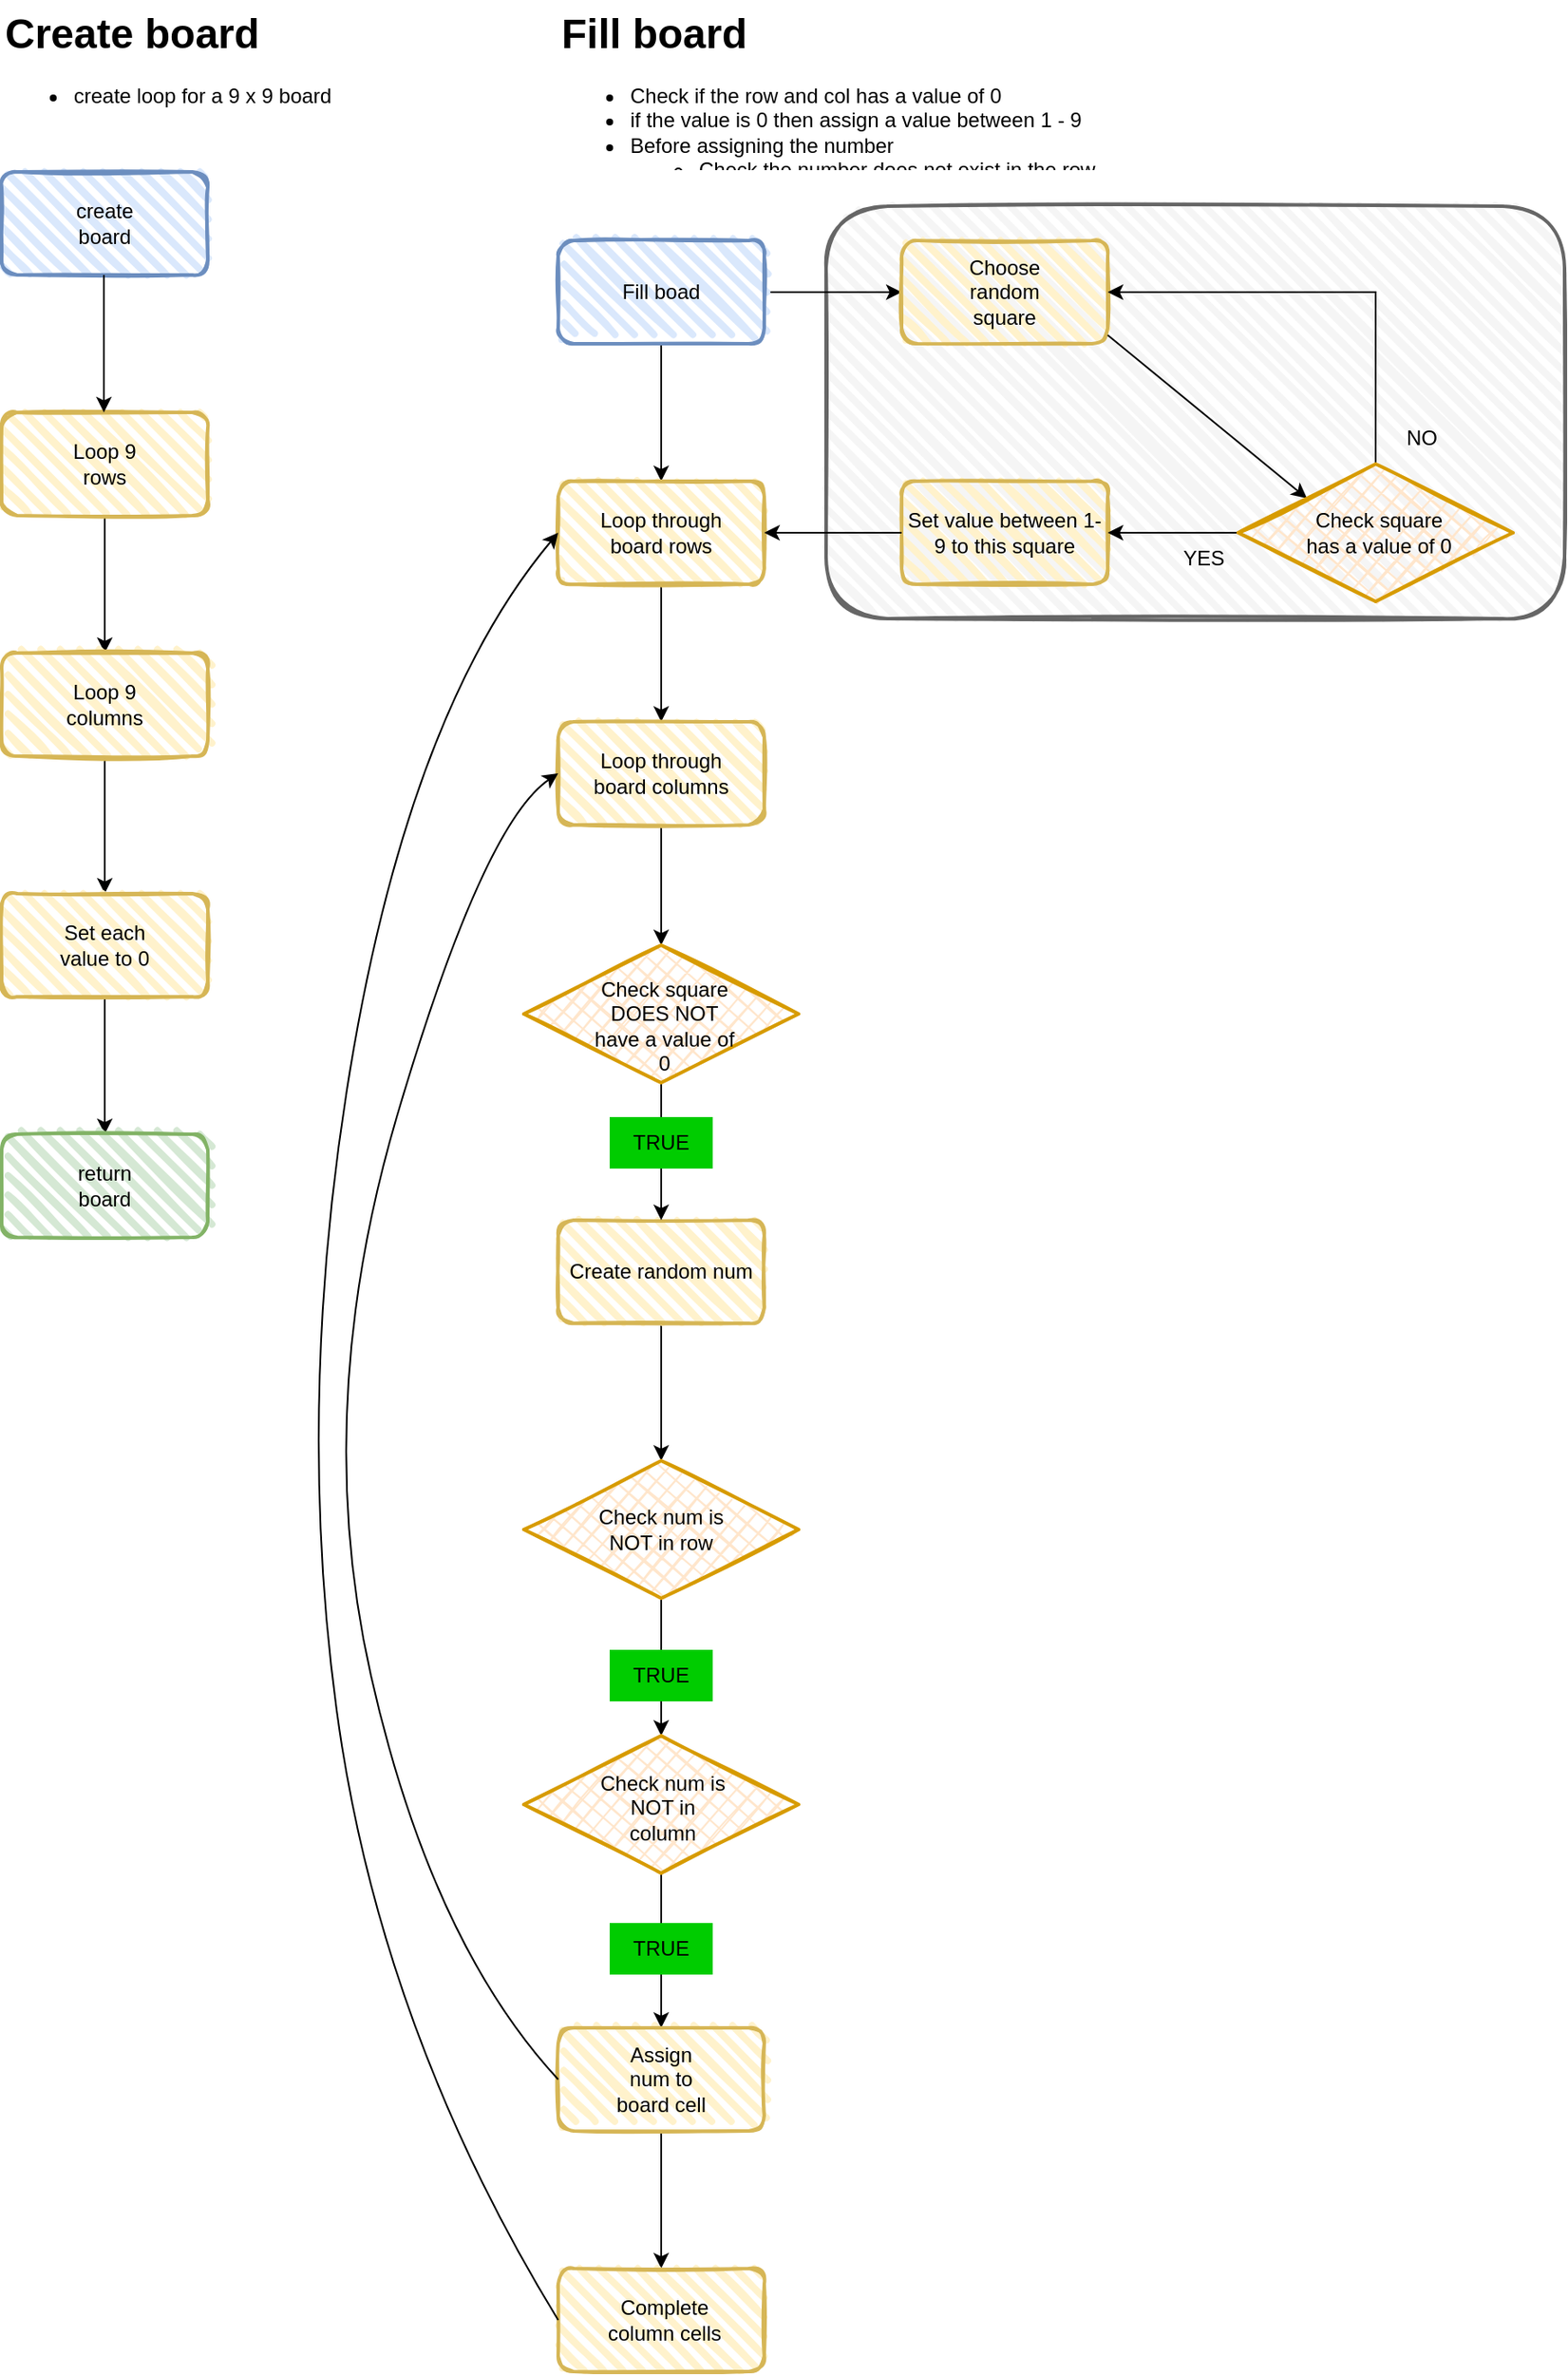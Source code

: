 <mxfile version="20.8.20" type="github">
  <diagram id="C5RBs43oDa-KdzZeNtuy" name="Page-1">
    <mxGraphModel dx="1434" dy="1846" grid="1" gridSize="10" guides="1" tooltips="1" connect="1" arrows="1" fold="1" page="1" pageScale="1" pageWidth="827" pageHeight="1169" math="0" shadow="0">
      <root>
        <mxCell id="WIyWlLk6GJQsqaUBKTNV-0" />
        <mxCell id="WIyWlLk6GJQsqaUBKTNV-1" parent="WIyWlLk6GJQsqaUBKTNV-0" />
        <mxCell id="CyxNVvdQWvEYHXwhOmgi-85" value="" style="edgeStyle=orthogonalEdgeStyle;rounded=0;orthogonalLoop=1;jettySize=auto;html=1;" edge="1" parent="WIyWlLk6GJQsqaUBKTNV-1" source="CyxNVvdQWvEYHXwhOmgi-82">
          <mxGeometry relative="1" as="geometry">
            <mxPoint x="414" y="870" as="targetPoint" />
          </mxGeometry>
        </mxCell>
        <mxCell id="CyxNVvdQWvEYHXwhOmgi-82" value="" style="rounded=1;whiteSpace=wrap;html=1;strokeWidth=2;fillWeight=4;hachureGap=8;hachureAngle=45;fillColor=#fff2cc;sketch=1;strokeColor=#d6b656;" vertex="1" parent="WIyWlLk6GJQsqaUBKTNV-1">
          <mxGeometry x="354" y="730" width="120" height="60" as="geometry" />
        </mxCell>
        <mxCell id="CyxNVvdQWvEYHXwhOmgi-78" value="" style="rounded=1;whiteSpace=wrap;html=1;strokeWidth=2;fillWeight=4;hachureGap=8;hachureAngle=45;fillColor=#f5f5f5;sketch=1;fontColor=#333333;strokeColor=#666666;" vertex="1" parent="WIyWlLk6GJQsqaUBKTNV-1">
          <mxGeometry x="510" y="140" width="430" height="240" as="geometry" />
        </mxCell>
        <mxCell id="CyxNVvdQWvEYHXwhOmgi-0" value="" style="rounded=1;whiteSpace=wrap;html=1;strokeWidth=2;fillWeight=4;hachureGap=8;hachureAngle=45;fillColor=#dae8fc;sketch=1;strokeColor=#6c8ebf;" vertex="1" parent="WIyWlLk6GJQsqaUBKTNV-1">
          <mxGeometry x="30" y="120" width="120" height="60" as="geometry" />
        </mxCell>
        <mxCell id="CyxNVvdQWvEYHXwhOmgi-3" value="" style="group" vertex="1" connectable="0" parent="WIyWlLk6GJQsqaUBKTNV-1">
          <mxGeometry x="30" y="20" width="210" height="80" as="geometry" />
        </mxCell>
        <mxCell id="CyxNVvdQWvEYHXwhOmgi-1" value="&lt;ul&gt;&lt;li&gt;create loop for a 9 x 9 board&lt;br&gt;&lt;/li&gt;&lt;/ul&gt;" style="text;strokeColor=none;fillColor=none;html=1;whiteSpace=wrap;verticalAlign=top;overflow=hidden;align=left;" vertex="1" parent="CyxNVvdQWvEYHXwhOmgi-3">
          <mxGeometry y="30" width="210.0" height="50" as="geometry" />
        </mxCell>
        <mxCell id="CyxNVvdQWvEYHXwhOmgi-2" value="&lt;div&gt;Create board&lt;br&gt;&lt;/div&gt;" style="text;strokeColor=none;fillColor=none;html=1;fontSize=24;fontStyle=1;verticalAlign=middle;align=left;" vertex="1" parent="CyxNVvdQWvEYHXwhOmgi-3">
          <mxGeometry width="160" height="40" as="geometry" />
        </mxCell>
        <mxCell id="CyxNVvdQWvEYHXwhOmgi-4" value="create board" style="text;html=1;strokeColor=none;fillColor=none;align=center;verticalAlign=middle;whiteSpace=wrap;rounded=0;" vertex="1" parent="WIyWlLk6GJQsqaUBKTNV-1">
          <mxGeometry x="60" y="135" width="60" height="30" as="geometry" />
        </mxCell>
        <mxCell id="CyxNVvdQWvEYHXwhOmgi-14" value="" style="edgeStyle=orthogonalEdgeStyle;rounded=0;orthogonalLoop=1;jettySize=auto;html=1;" edge="1" parent="WIyWlLk6GJQsqaUBKTNV-1" source="CyxNVvdQWvEYHXwhOmgi-10" target="CyxNVvdQWvEYHXwhOmgi-13">
          <mxGeometry relative="1" as="geometry" />
        </mxCell>
        <mxCell id="CyxNVvdQWvEYHXwhOmgi-10" value="" style="rounded=1;whiteSpace=wrap;html=1;strokeWidth=2;fillWeight=4;hachureGap=8;hachureAngle=45;fillColor=#fff2cc;sketch=1;strokeColor=#d6b656;" vertex="1" parent="WIyWlLk6GJQsqaUBKTNV-1">
          <mxGeometry x="30" y="260" width="120" height="60" as="geometry" />
        </mxCell>
        <mxCell id="CyxNVvdQWvEYHXwhOmgi-12" value="Loop 9 rows" style="text;html=1;strokeColor=none;fillColor=none;align=center;verticalAlign=middle;whiteSpace=wrap;rounded=0;" vertex="1" parent="WIyWlLk6GJQsqaUBKTNV-1">
          <mxGeometry x="60" y="275" width="60" height="30" as="geometry" />
        </mxCell>
        <mxCell id="CyxNVvdQWvEYHXwhOmgi-17" value="" style="edgeStyle=orthogonalEdgeStyle;rounded=0;orthogonalLoop=1;jettySize=auto;html=1;" edge="1" parent="WIyWlLk6GJQsqaUBKTNV-1" source="CyxNVvdQWvEYHXwhOmgi-13" target="CyxNVvdQWvEYHXwhOmgi-16">
          <mxGeometry relative="1" as="geometry" />
        </mxCell>
        <mxCell id="CyxNVvdQWvEYHXwhOmgi-13" value="" style="rounded=1;whiteSpace=wrap;html=1;strokeWidth=2;fillWeight=4;hachureGap=8;hachureAngle=45;fillColor=#fff2cc;sketch=1;strokeColor=#d6b656;" vertex="1" parent="WIyWlLk6GJQsqaUBKTNV-1">
          <mxGeometry x="30" y="400" width="120" height="60" as="geometry" />
        </mxCell>
        <mxCell id="CyxNVvdQWvEYHXwhOmgi-15" value="Loop 9 columns" style="text;html=1;strokeColor=none;fillColor=none;align=center;verticalAlign=middle;whiteSpace=wrap;rounded=0;" vertex="1" parent="WIyWlLk6GJQsqaUBKTNV-1">
          <mxGeometry x="60" y="415" width="60" height="30" as="geometry" />
        </mxCell>
        <mxCell id="CyxNVvdQWvEYHXwhOmgi-21" value="" style="edgeStyle=orthogonalEdgeStyle;rounded=0;orthogonalLoop=1;jettySize=auto;html=1;" edge="1" parent="WIyWlLk6GJQsqaUBKTNV-1" source="CyxNVvdQWvEYHXwhOmgi-16" target="CyxNVvdQWvEYHXwhOmgi-20">
          <mxGeometry relative="1" as="geometry" />
        </mxCell>
        <mxCell id="CyxNVvdQWvEYHXwhOmgi-16" value="" style="rounded=1;whiteSpace=wrap;html=1;strokeWidth=2;fillWeight=4;hachureGap=8;hachureAngle=45;fillColor=#fff2cc;sketch=1;strokeColor=#d6b656;" vertex="1" parent="WIyWlLk6GJQsqaUBKTNV-1">
          <mxGeometry x="30" y="540" width="120" height="60" as="geometry" />
        </mxCell>
        <mxCell id="CyxNVvdQWvEYHXwhOmgi-18" value="Set each value to 0" style="text;html=1;strokeColor=none;fillColor=none;align=center;verticalAlign=middle;whiteSpace=wrap;rounded=0;" vertex="1" parent="WIyWlLk6GJQsqaUBKTNV-1">
          <mxGeometry x="60" y="555" width="60" height="30" as="geometry" />
        </mxCell>
        <mxCell id="CyxNVvdQWvEYHXwhOmgi-19" value="" style="edgeStyle=orthogonalEdgeStyle;rounded=0;orthogonalLoop=1;jettySize=auto;html=1;" edge="1" parent="WIyWlLk6GJQsqaUBKTNV-1">
          <mxGeometry relative="1" as="geometry">
            <mxPoint x="89.5" y="180" as="sourcePoint" />
            <mxPoint x="89.5" y="260" as="targetPoint" />
            <Array as="points">
              <mxPoint x="89.5" y="200" />
              <mxPoint x="89.5" y="200" />
            </Array>
          </mxGeometry>
        </mxCell>
        <mxCell id="CyxNVvdQWvEYHXwhOmgi-20" value="" style="rounded=1;whiteSpace=wrap;html=1;strokeWidth=2;fillWeight=4;hachureGap=8;hachureAngle=45;fillColor=#d5e8d4;sketch=1;strokeColor=#82b366;" vertex="1" parent="WIyWlLk6GJQsqaUBKTNV-1">
          <mxGeometry x="30" y="680" width="120" height="60" as="geometry" />
        </mxCell>
        <mxCell id="CyxNVvdQWvEYHXwhOmgi-22" value="return board" style="text;html=1;strokeColor=none;fillColor=none;align=center;verticalAlign=middle;whiteSpace=wrap;rounded=0;" vertex="1" parent="WIyWlLk6GJQsqaUBKTNV-1">
          <mxGeometry x="60" y="695" width="60" height="30" as="geometry" />
        </mxCell>
        <mxCell id="CyxNVvdQWvEYHXwhOmgi-24" value="&lt;div&gt;Fill board&lt;br&gt;&lt;/div&gt;" style="text;strokeColor=none;fillColor=none;html=1;fontSize=24;fontStyle=1;verticalAlign=middle;align=left;" vertex="1" parent="WIyWlLk6GJQsqaUBKTNV-1">
          <mxGeometry x="354" y="20" width="146" height="40" as="geometry" />
        </mxCell>
        <mxCell id="CyxNVvdQWvEYHXwhOmgi-38" value="&lt;span style=&quot;white-space: pre;&quot;&gt;	&lt;/span&gt;&lt;ul&gt;&lt;li&gt;Check if the row and col has a value of 0&lt;/li&gt;&lt;li&gt;if the value is 0 then assign a value between 1 - 9&lt;br&gt;&lt;/li&gt;&lt;li&gt;Before assigning the number&lt;/li&gt;&lt;ul&gt;&lt;li&gt;Check the number does not exist in the row&lt;/li&gt;&lt;li&gt;Check the number does not exist in the column&lt;br&gt;&lt;/li&gt;&lt;/ul&gt;&lt;/ul&gt;" style="text;strokeColor=none;fillColor=none;html=1;whiteSpace=wrap;verticalAlign=middle;overflow=hidden;" vertex="1" parent="WIyWlLk6GJQsqaUBKTNV-1">
          <mxGeometry x="354" y="40" width="376" height="80" as="geometry" />
        </mxCell>
        <mxCell id="CyxNVvdQWvEYHXwhOmgi-42" value="" style="edgeStyle=orthogonalEdgeStyle;rounded=0;orthogonalLoop=1;jettySize=auto;html=1;" edge="1" parent="WIyWlLk6GJQsqaUBKTNV-1" source="CyxNVvdQWvEYHXwhOmgi-39" target="CyxNVvdQWvEYHXwhOmgi-41">
          <mxGeometry relative="1" as="geometry" />
        </mxCell>
        <mxCell id="CyxNVvdQWvEYHXwhOmgi-48" value="" style="edgeStyle=orthogonalEdgeStyle;rounded=0;orthogonalLoop=1;jettySize=auto;html=1;" edge="1" parent="WIyWlLk6GJQsqaUBKTNV-1" source="CyxNVvdQWvEYHXwhOmgi-39" target="CyxNVvdQWvEYHXwhOmgi-47">
          <mxGeometry relative="1" as="geometry" />
        </mxCell>
        <mxCell id="CyxNVvdQWvEYHXwhOmgi-39" value="" style="rounded=1;whiteSpace=wrap;html=1;strokeWidth=2;fillWeight=4;hachureGap=8;hachureAngle=45;fillColor=#dae8fc;sketch=1;strokeColor=#6c8ebf;" vertex="1" parent="WIyWlLk6GJQsqaUBKTNV-1">
          <mxGeometry x="354" y="160" width="120" height="60" as="geometry" />
        </mxCell>
        <mxCell id="CyxNVvdQWvEYHXwhOmgi-40" value="Fill boad" style="text;html=1;strokeColor=none;fillColor=none;align=center;verticalAlign=middle;whiteSpace=wrap;rounded=0;" vertex="1" parent="WIyWlLk6GJQsqaUBKTNV-1">
          <mxGeometry x="384" y="175" width="60" height="30" as="geometry" />
        </mxCell>
        <mxCell id="CyxNVvdQWvEYHXwhOmgi-45" value="" style="edgeStyle=orthogonalEdgeStyle;rounded=0;orthogonalLoop=1;jettySize=auto;html=1;" edge="1" parent="WIyWlLk6GJQsqaUBKTNV-1" source="CyxNVvdQWvEYHXwhOmgi-41" target="CyxNVvdQWvEYHXwhOmgi-44">
          <mxGeometry relative="1" as="geometry" />
        </mxCell>
        <mxCell id="CyxNVvdQWvEYHXwhOmgi-41" value="" style="rounded=1;whiteSpace=wrap;html=1;strokeWidth=2;fillWeight=4;hachureGap=8;hachureAngle=45;fillColor=#fff2cc;sketch=1;strokeColor=#d6b656;" vertex="1" parent="WIyWlLk6GJQsqaUBKTNV-1">
          <mxGeometry x="354" y="300" width="120" height="60" as="geometry" />
        </mxCell>
        <mxCell id="CyxNVvdQWvEYHXwhOmgi-43" value="Loop through board rows" style="text;html=1;strokeColor=none;fillColor=none;align=center;verticalAlign=middle;whiteSpace=wrap;rounded=0;" vertex="1" parent="WIyWlLk6GJQsqaUBKTNV-1">
          <mxGeometry x="371" y="315" width="86" height="30" as="geometry" />
        </mxCell>
        <mxCell id="CyxNVvdQWvEYHXwhOmgi-72" value="" style="edgeStyle=orthogonalEdgeStyle;rounded=0;orthogonalLoop=1;jettySize=auto;html=1;" edge="1" parent="WIyWlLk6GJQsqaUBKTNV-1" source="CyxNVvdQWvEYHXwhOmgi-44">
          <mxGeometry relative="1" as="geometry">
            <mxPoint x="414" y="570" as="targetPoint" />
          </mxGeometry>
        </mxCell>
        <mxCell id="CyxNVvdQWvEYHXwhOmgi-44" value="" style="rounded=1;whiteSpace=wrap;html=1;strokeWidth=2;fillWeight=4;hachureGap=8;hachureAngle=45;fillColor=#fff2cc;sketch=1;strokeColor=#d6b656;" vertex="1" parent="WIyWlLk6GJQsqaUBKTNV-1">
          <mxGeometry x="354" y="440" width="120" height="60" as="geometry" />
        </mxCell>
        <mxCell id="CyxNVvdQWvEYHXwhOmgi-46" value="Loop through board columns" style="text;html=1;strokeColor=none;fillColor=none;align=center;verticalAlign=middle;whiteSpace=wrap;rounded=0;" vertex="1" parent="WIyWlLk6GJQsqaUBKTNV-1">
          <mxGeometry x="371" y="455" width="86" height="30" as="geometry" />
        </mxCell>
        <mxCell id="CyxNVvdQWvEYHXwhOmgi-47" value="" style="rounded=1;whiteSpace=wrap;html=1;strokeWidth=2;fillWeight=4;hachureGap=8;hachureAngle=45;fillColor=#fff2cc;sketch=1;strokeColor=#d6b656;" vertex="1" parent="WIyWlLk6GJQsqaUBKTNV-1">
          <mxGeometry x="554" y="160" width="120" height="60" as="geometry" />
        </mxCell>
        <mxCell id="CyxNVvdQWvEYHXwhOmgi-49" value="Choose random square" style="text;html=1;strokeColor=none;fillColor=none;align=center;verticalAlign=middle;whiteSpace=wrap;rounded=0;" vertex="1" parent="WIyWlLk6GJQsqaUBKTNV-1">
          <mxGeometry x="584" y="175" width="60" height="30" as="geometry" />
        </mxCell>
        <mxCell id="CyxNVvdQWvEYHXwhOmgi-50" value="" style="rounded=1;whiteSpace=wrap;html=1;strokeWidth=2;fillWeight=4;hachureGap=8;hachureAngle=45;fillColor=#fff2cc;sketch=1;strokeColor=#d6b656;" vertex="1" parent="WIyWlLk6GJQsqaUBKTNV-1">
          <mxGeometry x="554" y="300" width="120" height="60" as="geometry" />
        </mxCell>
        <mxCell id="CyxNVvdQWvEYHXwhOmgi-63" style="edgeStyle=orthogonalEdgeStyle;rounded=0;orthogonalLoop=1;jettySize=auto;html=1;entryX=1;entryY=0.5;entryDx=0;entryDy=0;" edge="1" parent="WIyWlLk6GJQsqaUBKTNV-1" source="CyxNVvdQWvEYHXwhOmgi-52" target="CyxNVvdQWvEYHXwhOmgi-41">
          <mxGeometry relative="1" as="geometry" />
        </mxCell>
        <mxCell id="CyxNVvdQWvEYHXwhOmgi-52" value="Set value between 1-9 to this square" style="text;html=1;strokeColor=none;fillColor=none;align=center;verticalAlign=middle;whiteSpace=wrap;rounded=0;" vertex="1" parent="WIyWlLk6GJQsqaUBKTNV-1">
          <mxGeometry x="554" y="315" width="120" height="30" as="geometry" />
        </mxCell>
        <mxCell id="CyxNVvdQWvEYHXwhOmgi-62" value="" style="endArrow=classic;html=1;rounded=0;entryX=0;entryY=0;entryDx=0;entryDy=0;" edge="1" parent="WIyWlLk6GJQsqaUBKTNV-1" target="CyxNVvdQWvEYHXwhOmgi-74">
          <mxGeometry width="50" height="50" relative="1" as="geometry">
            <mxPoint x="674" y="215" as="sourcePoint" />
            <mxPoint x="690" y="260" as="targetPoint" />
          </mxGeometry>
        </mxCell>
        <mxCell id="CyxNVvdQWvEYHXwhOmgi-64" value="NO" style="text;html=1;strokeColor=none;fillColor=none;align=center;verticalAlign=middle;whiteSpace=wrap;rounded=0;" vertex="1" parent="WIyWlLk6GJQsqaUBKTNV-1">
          <mxGeometry x="827" y="260" width="60" height="30" as="geometry" />
        </mxCell>
        <mxCell id="CyxNVvdQWvEYHXwhOmgi-65" value="&lt;div&gt;YES&lt;/div&gt;" style="text;html=1;strokeColor=none;fillColor=none;align=center;verticalAlign=middle;whiteSpace=wrap;rounded=0;" vertex="1" parent="WIyWlLk6GJQsqaUBKTNV-1">
          <mxGeometry x="700" y="330" width="60" height="30" as="geometry" />
        </mxCell>
        <mxCell id="CyxNVvdQWvEYHXwhOmgi-80" value="" style="edgeStyle=orthogonalEdgeStyle;rounded=0;orthogonalLoop=1;jettySize=auto;html=1;" edge="1" parent="WIyWlLk6GJQsqaUBKTNV-1" source="CyxNVvdQWvEYHXwhOmgi-73">
          <mxGeometry relative="1" as="geometry">
            <mxPoint x="414" y="730" as="targetPoint" />
          </mxGeometry>
        </mxCell>
        <mxCell id="CyxNVvdQWvEYHXwhOmgi-73" value="" style="rhombus;whiteSpace=wrap;html=1;strokeWidth=2;fillWeight=-1;hachureGap=8;fillStyle=cross-hatch;fillColor=#ffe6cc;sketch=1;strokeColor=#d79b00;" vertex="1" parent="WIyWlLk6GJQsqaUBKTNV-1">
          <mxGeometry x="334" y="570" width="160" height="80" as="geometry" />
        </mxCell>
        <mxCell id="CyxNVvdQWvEYHXwhOmgi-70" value="Check square DOES NOT have a value of 0" style="text;html=1;strokeColor=none;fillColor=none;align=center;verticalAlign=middle;whiteSpace=wrap;rounded=0;" vertex="1" parent="WIyWlLk6GJQsqaUBKTNV-1">
          <mxGeometry x="371" y="602" width="90" height="30" as="geometry" />
        </mxCell>
        <mxCell id="CyxNVvdQWvEYHXwhOmgi-76" value="" style="edgeStyle=orthogonalEdgeStyle;rounded=0;orthogonalLoop=1;jettySize=auto;html=1;" edge="1" parent="WIyWlLk6GJQsqaUBKTNV-1" source="CyxNVvdQWvEYHXwhOmgi-74" target="CyxNVvdQWvEYHXwhOmgi-52">
          <mxGeometry relative="1" as="geometry" />
        </mxCell>
        <mxCell id="CyxNVvdQWvEYHXwhOmgi-77" style="edgeStyle=orthogonalEdgeStyle;rounded=0;orthogonalLoop=1;jettySize=auto;html=1;exitX=0.5;exitY=0;exitDx=0;exitDy=0;entryX=1;entryY=0.5;entryDx=0;entryDy=0;" edge="1" parent="WIyWlLk6GJQsqaUBKTNV-1" source="CyxNVvdQWvEYHXwhOmgi-74" target="CyxNVvdQWvEYHXwhOmgi-47">
          <mxGeometry relative="1" as="geometry" />
        </mxCell>
        <mxCell id="CyxNVvdQWvEYHXwhOmgi-74" value="" style="rhombus;whiteSpace=wrap;html=1;strokeWidth=2;fillWeight=-1;hachureGap=8;fillStyle=cross-hatch;fillColor=#ffe6cc;sketch=1;strokeColor=#d79b00;" vertex="1" parent="WIyWlLk6GJQsqaUBKTNV-1">
          <mxGeometry x="750" y="290" width="160" height="80" as="geometry" />
        </mxCell>
        <mxCell id="CyxNVvdQWvEYHXwhOmgi-75" value="Check square has a value of 0" style="text;html=1;strokeColor=none;fillColor=none;align=center;verticalAlign=middle;whiteSpace=wrap;rounded=0;" vertex="1" parent="WIyWlLk6GJQsqaUBKTNV-1">
          <mxGeometry x="787" y="315" width="90" height="30" as="geometry" />
        </mxCell>
        <mxCell id="CyxNVvdQWvEYHXwhOmgi-81" value="Create random num" style="text;html=1;strokeColor=none;fillColor=none;align=center;verticalAlign=middle;whiteSpace=wrap;rounded=0;" vertex="1" parent="WIyWlLk6GJQsqaUBKTNV-1">
          <mxGeometry x="359" y="745" width="110" height="30" as="geometry" />
        </mxCell>
        <mxCell id="CyxNVvdQWvEYHXwhOmgi-90" value="" style="edgeStyle=orthogonalEdgeStyle;rounded=0;orthogonalLoop=1;jettySize=auto;html=1;" edge="1" parent="WIyWlLk6GJQsqaUBKTNV-1" source="CyxNVvdQWvEYHXwhOmgi-87" target="CyxNVvdQWvEYHXwhOmgi-89">
          <mxGeometry relative="1" as="geometry" />
        </mxCell>
        <mxCell id="CyxNVvdQWvEYHXwhOmgi-87" value="" style="rhombus;whiteSpace=wrap;html=1;strokeWidth=2;fillWeight=-1;hachureGap=8;fillStyle=cross-hatch;fillColor=#ffe6cc;sketch=1;strokeColor=#d79b00;" vertex="1" parent="WIyWlLk6GJQsqaUBKTNV-1">
          <mxGeometry x="334" y="870" width="160" height="80" as="geometry" />
        </mxCell>
        <mxCell id="CyxNVvdQWvEYHXwhOmgi-88" value="Check num is NOT in row" style="text;html=1;strokeColor=none;fillColor=none;align=center;verticalAlign=middle;whiteSpace=wrap;rounded=0;" vertex="1" parent="WIyWlLk6GJQsqaUBKTNV-1">
          <mxGeometry x="374" y="895" width="80" height="30" as="geometry" />
        </mxCell>
        <mxCell id="CyxNVvdQWvEYHXwhOmgi-100" value="" style="edgeStyle=orthogonalEdgeStyle;rounded=0;orthogonalLoop=1;jettySize=auto;html=1;" edge="1" parent="WIyWlLk6GJQsqaUBKTNV-1" source="CyxNVvdQWvEYHXwhOmgi-89">
          <mxGeometry relative="1" as="geometry">
            <mxPoint x="414" y="1200" as="targetPoint" />
          </mxGeometry>
        </mxCell>
        <mxCell id="CyxNVvdQWvEYHXwhOmgi-89" value="" style="rhombus;whiteSpace=wrap;html=1;strokeWidth=2;fillWeight=-1;hachureGap=8;fillStyle=cross-hatch;fillColor=#ffe6cc;sketch=1;strokeColor=#d79b00;" vertex="1" parent="WIyWlLk6GJQsqaUBKTNV-1">
          <mxGeometry x="334" y="1030" width="160" height="80" as="geometry" />
        </mxCell>
        <mxCell id="CyxNVvdQWvEYHXwhOmgi-91" value="Check num is NOT in column" style="text;html=1;strokeColor=none;fillColor=none;align=center;verticalAlign=middle;whiteSpace=wrap;rounded=0;" vertex="1" parent="WIyWlLk6GJQsqaUBKTNV-1">
          <mxGeometry x="375" y="1057" width="80" height="30" as="geometry" />
        </mxCell>
        <mxCell id="CyxNVvdQWvEYHXwhOmgi-95" value="TRUE" style="text;html=1;strokeColor=none;fillColor=#00CC00;align=center;verticalAlign=middle;whiteSpace=wrap;rounded=0;rotation=0;" vertex="1" parent="WIyWlLk6GJQsqaUBKTNV-1">
          <mxGeometry x="384" y="980" width="60" height="30" as="geometry" />
        </mxCell>
        <mxCell id="CyxNVvdQWvEYHXwhOmgi-96" value="TRUE" style="text;html=1;strokeColor=none;fillColor=#00CC00;align=center;verticalAlign=middle;whiteSpace=wrap;rounded=0;rotation=0;" vertex="1" parent="WIyWlLk6GJQsqaUBKTNV-1">
          <mxGeometry x="384" y="670" width="60" height="30" as="geometry" />
        </mxCell>
        <mxCell id="CyxNVvdQWvEYHXwhOmgi-105" value="" style="edgeStyle=orthogonalEdgeStyle;rounded=0;orthogonalLoop=1;jettySize=auto;html=1;" edge="1" parent="WIyWlLk6GJQsqaUBKTNV-1" source="CyxNVvdQWvEYHXwhOmgi-101" target="CyxNVvdQWvEYHXwhOmgi-104">
          <mxGeometry relative="1" as="geometry" />
        </mxCell>
        <mxCell id="CyxNVvdQWvEYHXwhOmgi-101" value="" style="rounded=1;whiteSpace=wrap;html=1;strokeWidth=2;fillWeight=4;hachureGap=8;hachureAngle=45;fillColor=#fff2cc;sketch=1;strokeColor=#d6b656;" vertex="1" parent="WIyWlLk6GJQsqaUBKTNV-1">
          <mxGeometry x="354" y="1200" width="120" height="60" as="geometry" />
        </mxCell>
        <mxCell id="CyxNVvdQWvEYHXwhOmgi-102" value="TRUE" style="text;html=1;strokeColor=none;fillColor=#00CC00;align=center;verticalAlign=middle;whiteSpace=wrap;rounded=0;rotation=0;" vertex="1" parent="WIyWlLk6GJQsqaUBKTNV-1">
          <mxGeometry x="384" y="1139" width="60" height="30" as="geometry" />
        </mxCell>
        <mxCell id="CyxNVvdQWvEYHXwhOmgi-103" value="Assign num to board cell" style="text;html=1;strokeColor=none;fillColor=none;align=center;verticalAlign=middle;whiteSpace=wrap;rounded=0;" vertex="1" parent="WIyWlLk6GJQsqaUBKTNV-1">
          <mxGeometry x="384" y="1215" width="60" height="30" as="geometry" />
        </mxCell>
        <mxCell id="CyxNVvdQWvEYHXwhOmgi-104" value="" style="rounded=1;whiteSpace=wrap;html=1;strokeWidth=2;fillWeight=4;hachureGap=8;hachureAngle=45;fillColor=#fff2cc;sketch=1;strokeColor=#d6b656;" vertex="1" parent="WIyWlLk6GJQsqaUBKTNV-1">
          <mxGeometry x="354" y="1340" width="120" height="60" as="geometry" />
        </mxCell>
        <mxCell id="CyxNVvdQWvEYHXwhOmgi-106" value="Complete column cells" style="text;html=1;strokeColor=none;fillColor=none;align=center;verticalAlign=middle;whiteSpace=wrap;rounded=0;" vertex="1" parent="WIyWlLk6GJQsqaUBKTNV-1">
          <mxGeometry x="376" y="1355" width="80" height="30" as="geometry" />
        </mxCell>
        <mxCell id="CyxNVvdQWvEYHXwhOmgi-110" value="" style="curved=1;endArrow=classic;html=1;rounded=0;exitX=0;exitY=0.5;exitDx=0;exitDy=0;entryX=0;entryY=0.5;entryDx=0;entryDy=0;" edge="1" parent="WIyWlLk6GJQsqaUBKTNV-1" source="CyxNVvdQWvEYHXwhOmgi-104" target="CyxNVvdQWvEYHXwhOmgi-41">
          <mxGeometry width="50" height="50" relative="1" as="geometry">
            <mxPoint x="140" y="945" as="sourcePoint" />
            <mxPoint x="190" y="895" as="targetPoint" />
            <Array as="points">
              <mxPoint x="250" y="1200" />
              <mxPoint x="200" y="830" />
              <mxPoint x="270" y="430" />
            </Array>
          </mxGeometry>
        </mxCell>
        <mxCell id="CyxNVvdQWvEYHXwhOmgi-111" value="" style="curved=1;endArrow=classic;html=1;rounded=0;exitX=0;exitY=0.5;exitDx=0;exitDy=0;entryX=0;entryY=0.5;entryDx=0;entryDy=0;" edge="1" parent="WIyWlLk6GJQsqaUBKTNV-1" source="CyxNVvdQWvEYHXwhOmgi-101" target="CyxNVvdQWvEYHXwhOmgi-44">
          <mxGeometry width="50" height="50" relative="1" as="geometry">
            <mxPoint x="364" y="1380" as="sourcePoint" />
            <mxPoint x="364" y="340" as="targetPoint" />
            <Array as="points">
              <mxPoint x="280" y="1150" />
              <mxPoint x="210" y="840" />
              <mxPoint x="310" y="500" />
            </Array>
          </mxGeometry>
        </mxCell>
      </root>
    </mxGraphModel>
  </diagram>
</mxfile>
